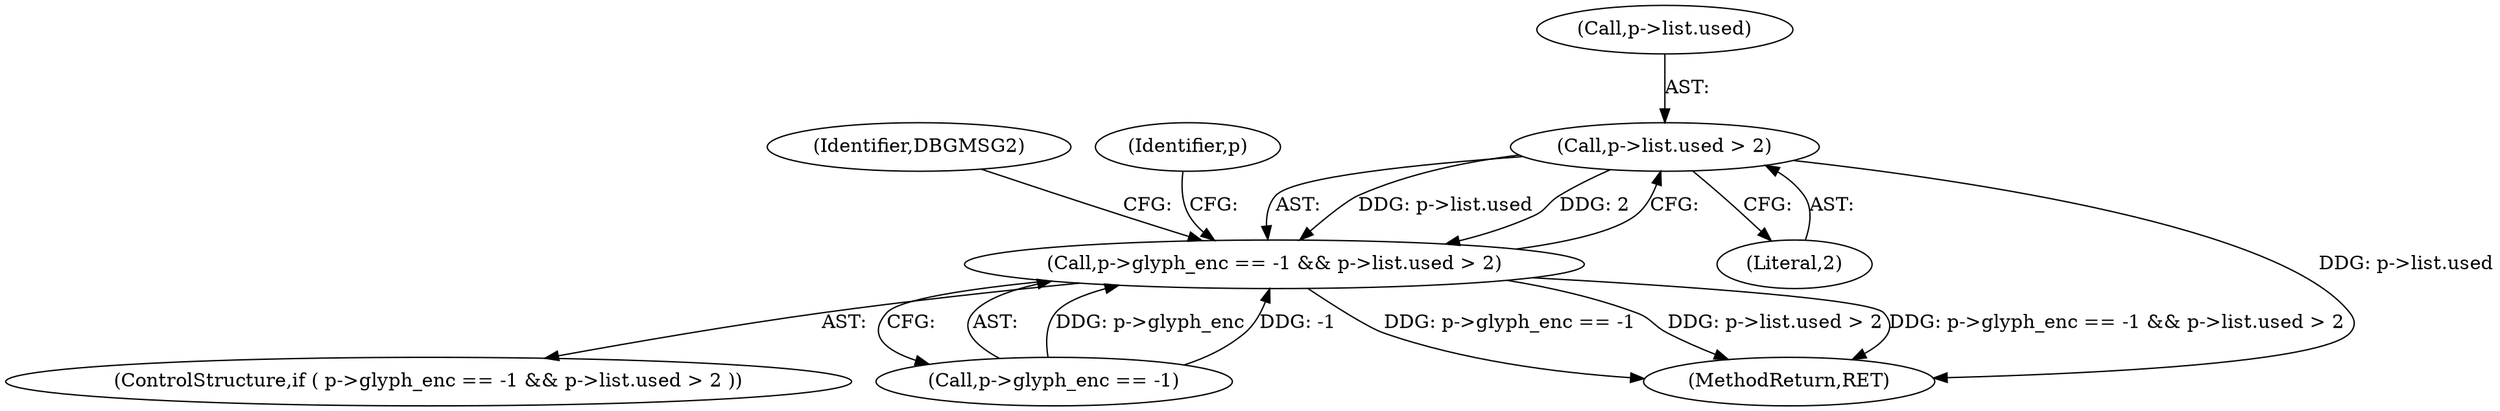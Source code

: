digraph "0_savannah_07bdb6e289c7954e2a533039dc93c1c136099d2d@pointer" {
"1000546" [label="(Call,p->list.used > 2)"];
"1000539" [label="(Call,p->glyph_enc == -1 && p->list.used > 2)"];
"1000540" [label="(Call,p->glyph_enc == -1)"];
"1000546" [label="(Call,p->list.used > 2)"];
"1000538" [label="(ControlStructure,if ( p->glyph_enc == -1 && p->list.used > 2 ))"];
"1000539" [label="(Call,p->glyph_enc == -1 && p->list.used > 2)"];
"1000569" [label="(Identifier,DBGMSG2)"];
"1000552" [label="(Literal,2)"];
"1000555" [label="(Identifier,p)"];
"1001571" [label="(MethodReturn,RET)"];
"1000547" [label="(Call,p->list.used)"];
"1000546" -> "1000539"  [label="AST: "];
"1000546" -> "1000552"  [label="CFG: "];
"1000547" -> "1000546"  [label="AST: "];
"1000552" -> "1000546"  [label="AST: "];
"1000539" -> "1000546"  [label="CFG: "];
"1000546" -> "1001571"  [label="DDG: p->list.used"];
"1000546" -> "1000539"  [label="DDG: p->list.used"];
"1000546" -> "1000539"  [label="DDG: 2"];
"1000539" -> "1000538"  [label="AST: "];
"1000539" -> "1000540"  [label="CFG: "];
"1000540" -> "1000539"  [label="AST: "];
"1000555" -> "1000539"  [label="CFG: "];
"1000569" -> "1000539"  [label="CFG: "];
"1000539" -> "1001571"  [label="DDG: p->glyph_enc == -1"];
"1000539" -> "1001571"  [label="DDG: p->list.used > 2"];
"1000539" -> "1001571"  [label="DDG: p->glyph_enc == -1 && p->list.used > 2"];
"1000540" -> "1000539"  [label="DDG: p->glyph_enc"];
"1000540" -> "1000539"  [label="DDG: -1"];
}
